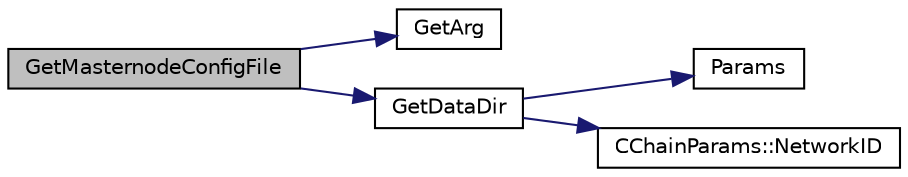 digraph "GetMasternodeConfigFile"
{
  edge [fontname="Helvetica",fontsize="10",labelfontname="Helvetica",labelfontsize="10"];
  node [fontname="Helvetica",fontsize="10",shape=record];
  rankdir="LR";
  Node372 [label="GetMasternodeConfigFile",height=0.2,width=0.4,color="black", fillcolor="grey75", style="filled", fontcolor="black"];
  Node372 -> Node373 [color="midnightblue",fontsize="10",style="solid",fontname="Helvetica"];
  Node373 [label="GetArg",height=0.2,width=0.4,color="black", fillcolor="white", style="filled",URL="$df/d2d/util_8cpp.html#a24f685720bf40370e5bd2a192ad50cd8",tooltip="Return string argument or default value. "];
  Node372 -> Node374 [color="midnightblue",fontsize="10",style="solid",fontname="Helvetica"];
  Node374 [label="GetDataDir",height=0.2,width=0.4,color="black", fillcolor="white", style="filled",URL="$df/d2d/util_8cpp.html#ab83866a054745d4b30a3948a1b44beba"];
  Node374 -> Node375 [color="midnightblue",fontsize="10",style="solid",fontname="Helvetica"];
  Node375 [label="Params",height=0.2,width=0.4,color="black", fillcolor="white", style="filled",URL="$df/dbf/chainparams_8cpp.html#ace5c5b706d71a324a417dd2db394fd4a",tooltip="Return the currently selected parameters. "];
  Node374 -> Node376 [color="midnightblue",fontsize="10",style="solid",fontname="Helvetica"];
  Node376 [label="CChainParams::NetworkID",height=0.2,width=0.4,color="black", fillcolor="white", style="filled",URL="$d1/d4f/class_c_chain_params.html#a90dc493ec0c0325c98c3ac06eb99862b"];
}
